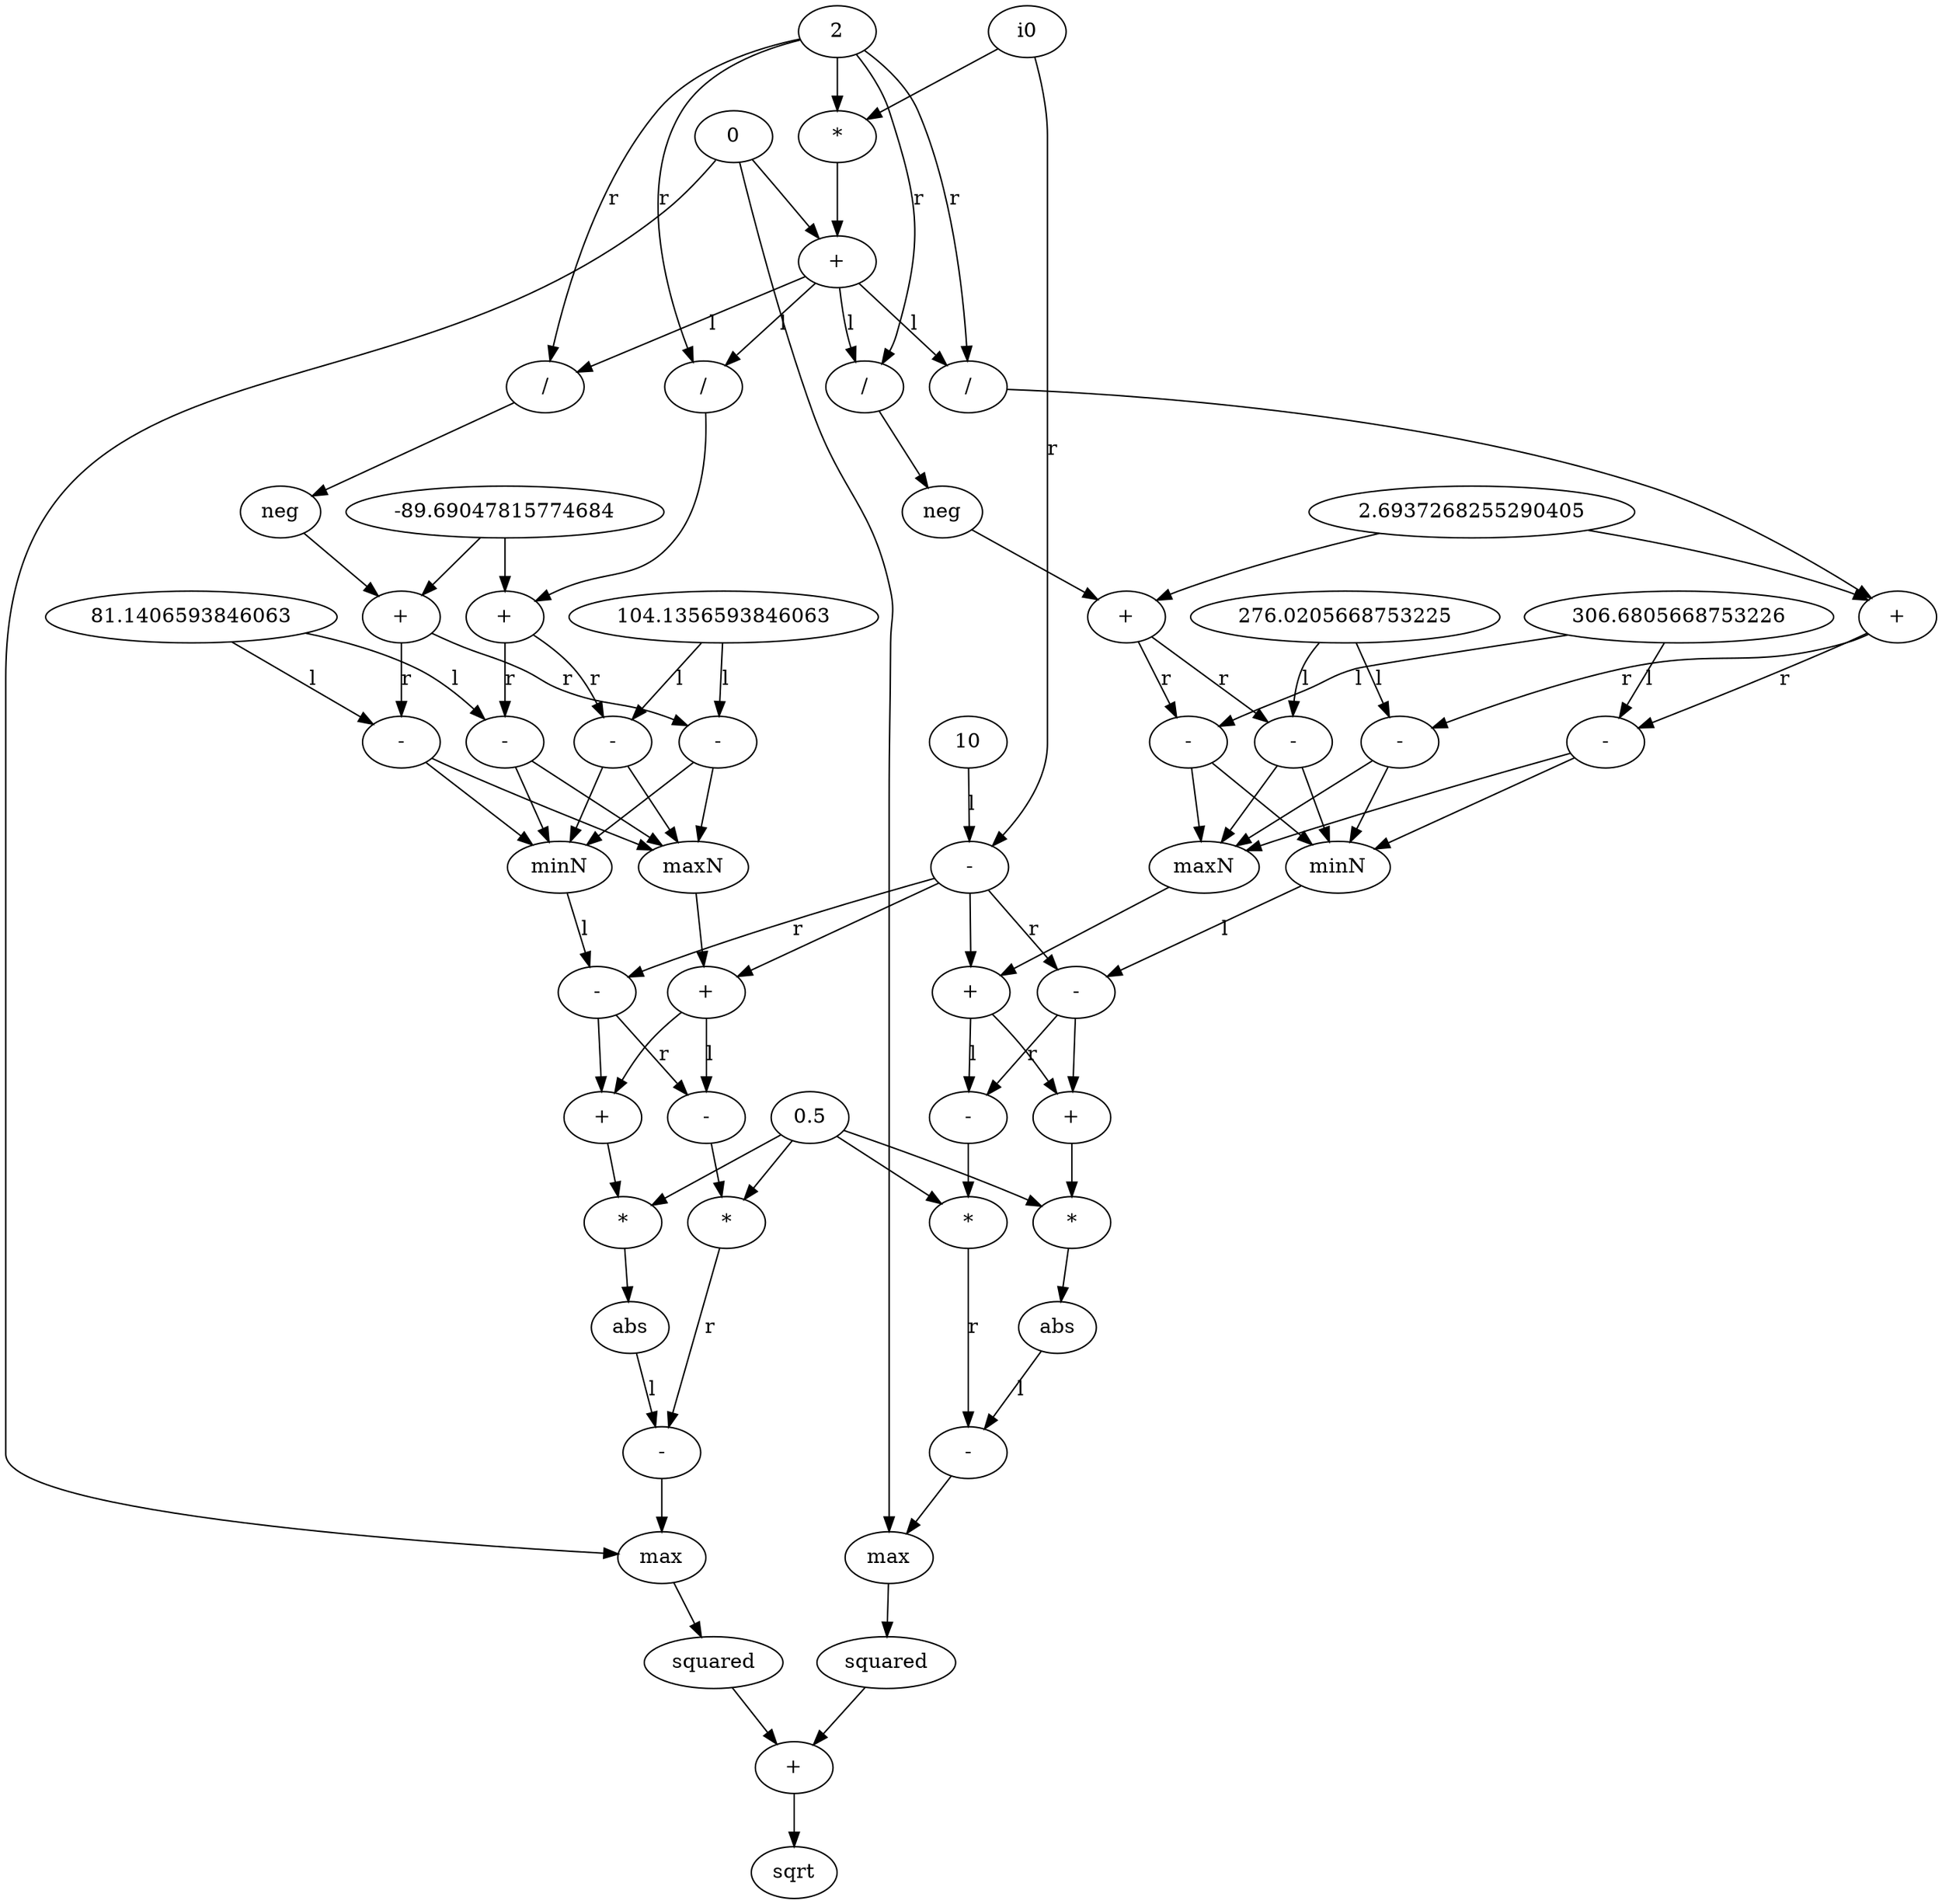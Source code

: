 digraph {
  _0 [label = "sqrt"];
  _1 [label = "+"];
  _2 [label = "squared"];
  _3 [label = "squared"];
  _4 [label = "max"];
  _5 [label = "max"];
  _6 [label = "-"];
  _7 [label = "0"];
  _8 [label = "-"];
  _9 [label = "abs"];
  _10 [label = "*"];
  _11 [label = "abs"];
  _12 [label = "*"];
  _13 [label = "*"];
  _14 [label = "0.5"];
  _15 [label = "-"];
  _16 [label = "*"];
  _17 [label = "-"];
  _18 [label = "+"];
  _19 [label = "+"];
  _20 [label = "-"];
  _21 [label = "+"];
  _22 [label = "+"];
  _23 [label = "-"];
  _24 [label = "maxN"];
  _25 [label = "-"];
  _26 [label = "minN"];
  _27 [label = "maxN"];
  _28 [label = "minN"];
  _29 [label = "-"];
  _30 [label = "-"];
  _31 [label = "-"];
  _32 [label = "-"];
  _33 [label = "10"];
  _34 [label = "i0"];
  _35 [label = "-"];
  _36 [label = "-"];
  _37 [label = "-"];
  _38 [label = "-"];
  _39 [label = "81.1406593846063"];
  _40 [label = "+"];
  _41 [label = "104.1356593846063"];
  _42 [label = "+"];
  _43 [label = "276.0205668753225"];
  _44 [label = "+"];
  _45 [label = "306.6805668753226"];
  _46 [label = "+"];
  _47 [label = "-89.69047815774684"];
  _48 [label = "neg"];
  _49 [label = "/"];
  _50 [label = "2.6937268255290405"];
  _51 [label = "neg"];
  _52 [label = "/"];
  _53 [label = "/"];
  _54 [label = "+"];
  _55 [label = "2"];
  _56 [label = "/"];
  _57 [label = "*"];
  _1 -> _0;
  _2 -> _1;
  _3 -> _1;
  _4 -> _2;
  _5 -> _3;
  _6 -> _4;
  _7 -> _4;
  _8 -> _5;
  _7 -> _5;
  _9 -> _6 [label = "l"];
  _10 -> _6 [label = "r"];
  _11 -> _8 [label = "l"];
  _12 -> _8 [label = "r"];
  _13 -> _9;
  _14 -> _10;
  _15 -> _10;
  _16 -> _11;
  _14 -> _12;
  _17 -> _12;
  _14 -> _13;
  _18 -> _13;
  _19 -> _15 [label = "l"];
  _20 -> _15 [label = "r"];
  _14 -> _16;
  _21 -> _16;
  _22 -> _17 [label = "l"];
  _23 -> _17 [label = "r"];
  _20 -> _18;
  _19 -> _18;
  _24 -> _19;
  _25 -> _19;
  _26 -> _20 [label = "l"];
  _25 -> _20 [label = "r"];
  _23 -> _21;
  _22 -> _21;
  _27 -> _22;
  _25 -> _22;
  _28 -> _23 [label = "l"];
  _25 -> _23 [label = "r"];
  _29 -> _24;
  _30 -> _24;
  _31 -> _24;
  _32 -> _24;
  _33 -> _25 [label = "l"];
  _34 -> _25 [label = "r"];
  _29 -> _26;
  _30 -> _26;
  _31 -> _26;
  _32 -> _26;
  _35 -> _27;
  _36 -> _27;
  _37 -> _27;
  _38 -> _27;
  _35 -> _28;
  _36 -> _28;
  _37 -> _28;
  _38 -> _28;
  _39 -> _29 [label = "l"];
  _40 -> _29 [label = "r"];
  _41 -> _30 [label = "l"];
  _42 -> _30 [label = "r"];
  _39 -> _31 [label = "l"];
  _42 -> _31 [label = "r"];
  _41 -> _32 [label = "l"];
  _40 -> _32 [label = "r"];
  _43 -> _35 [label = "l"];
  _44 -> _35 [label = "r"];
  _45 -> _36 [label = "l"];
  _46 -> _36 [label = "r"];
  _43 -> _37 [label = "l"];
  _46 -> _37 [label = "r"];
  _45 -> _38 [label = "l"];
  _44 -> _38 [label = "r"];
  _47 -> _40;
  _48 -> _40;
  _47 -> _42;
  _49 -> _42;
  _50 -> _44;
  _51 -> _44;
  _50 -> _46;
  _52 -> _46;
  _53 -> _48;
  _54 -> _49 [label = "l"];
  _55 -> _49 [label = "r"];
  _56 -> _51;
  _54 -> _52 [label = "l"];
  _55 -> _52 [label = "r"];
  _54 -> _53 [label = "l"];
  _55 -> _53 [label = "r"];
  _57 -> _54;
  _7 -> _54;
  _54 -> _56 [label = "l"];
  _55 -> _56 [label = "r"];
  _55 -> _57;
  _34 -> _57;
}
